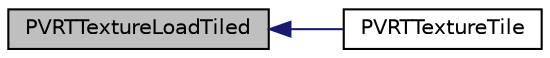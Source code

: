 digraph "PVRTTextureLoadTiled"
{
  edge [fontname="Helvetica",fontsize="10",labelfontname="Helvetica",labelfontsize="10"];
  node [fontname="Helvetica",fontsize="10",shape=record];
  rankdir="LR";
  Node1 [label="PVRTTextureLoadTiled",height=0.2,width=0.4,color="black", fillcolor="grey75", style="filled", fontcolor="black"];
  Node1 -> Node2 [dir="back",color="midnightblue",fontsize="10",style="solid",fontname="Helvetica"];
  Node2 [label="PVRTTextureTile",height=0.2,width=0.4,color="black", fillcolor="white", style="filled",URL="$_p_v_r_t_texture_8h.html#a57f0f0a9293d3a9b987d5ff80e8520c5"];
}

